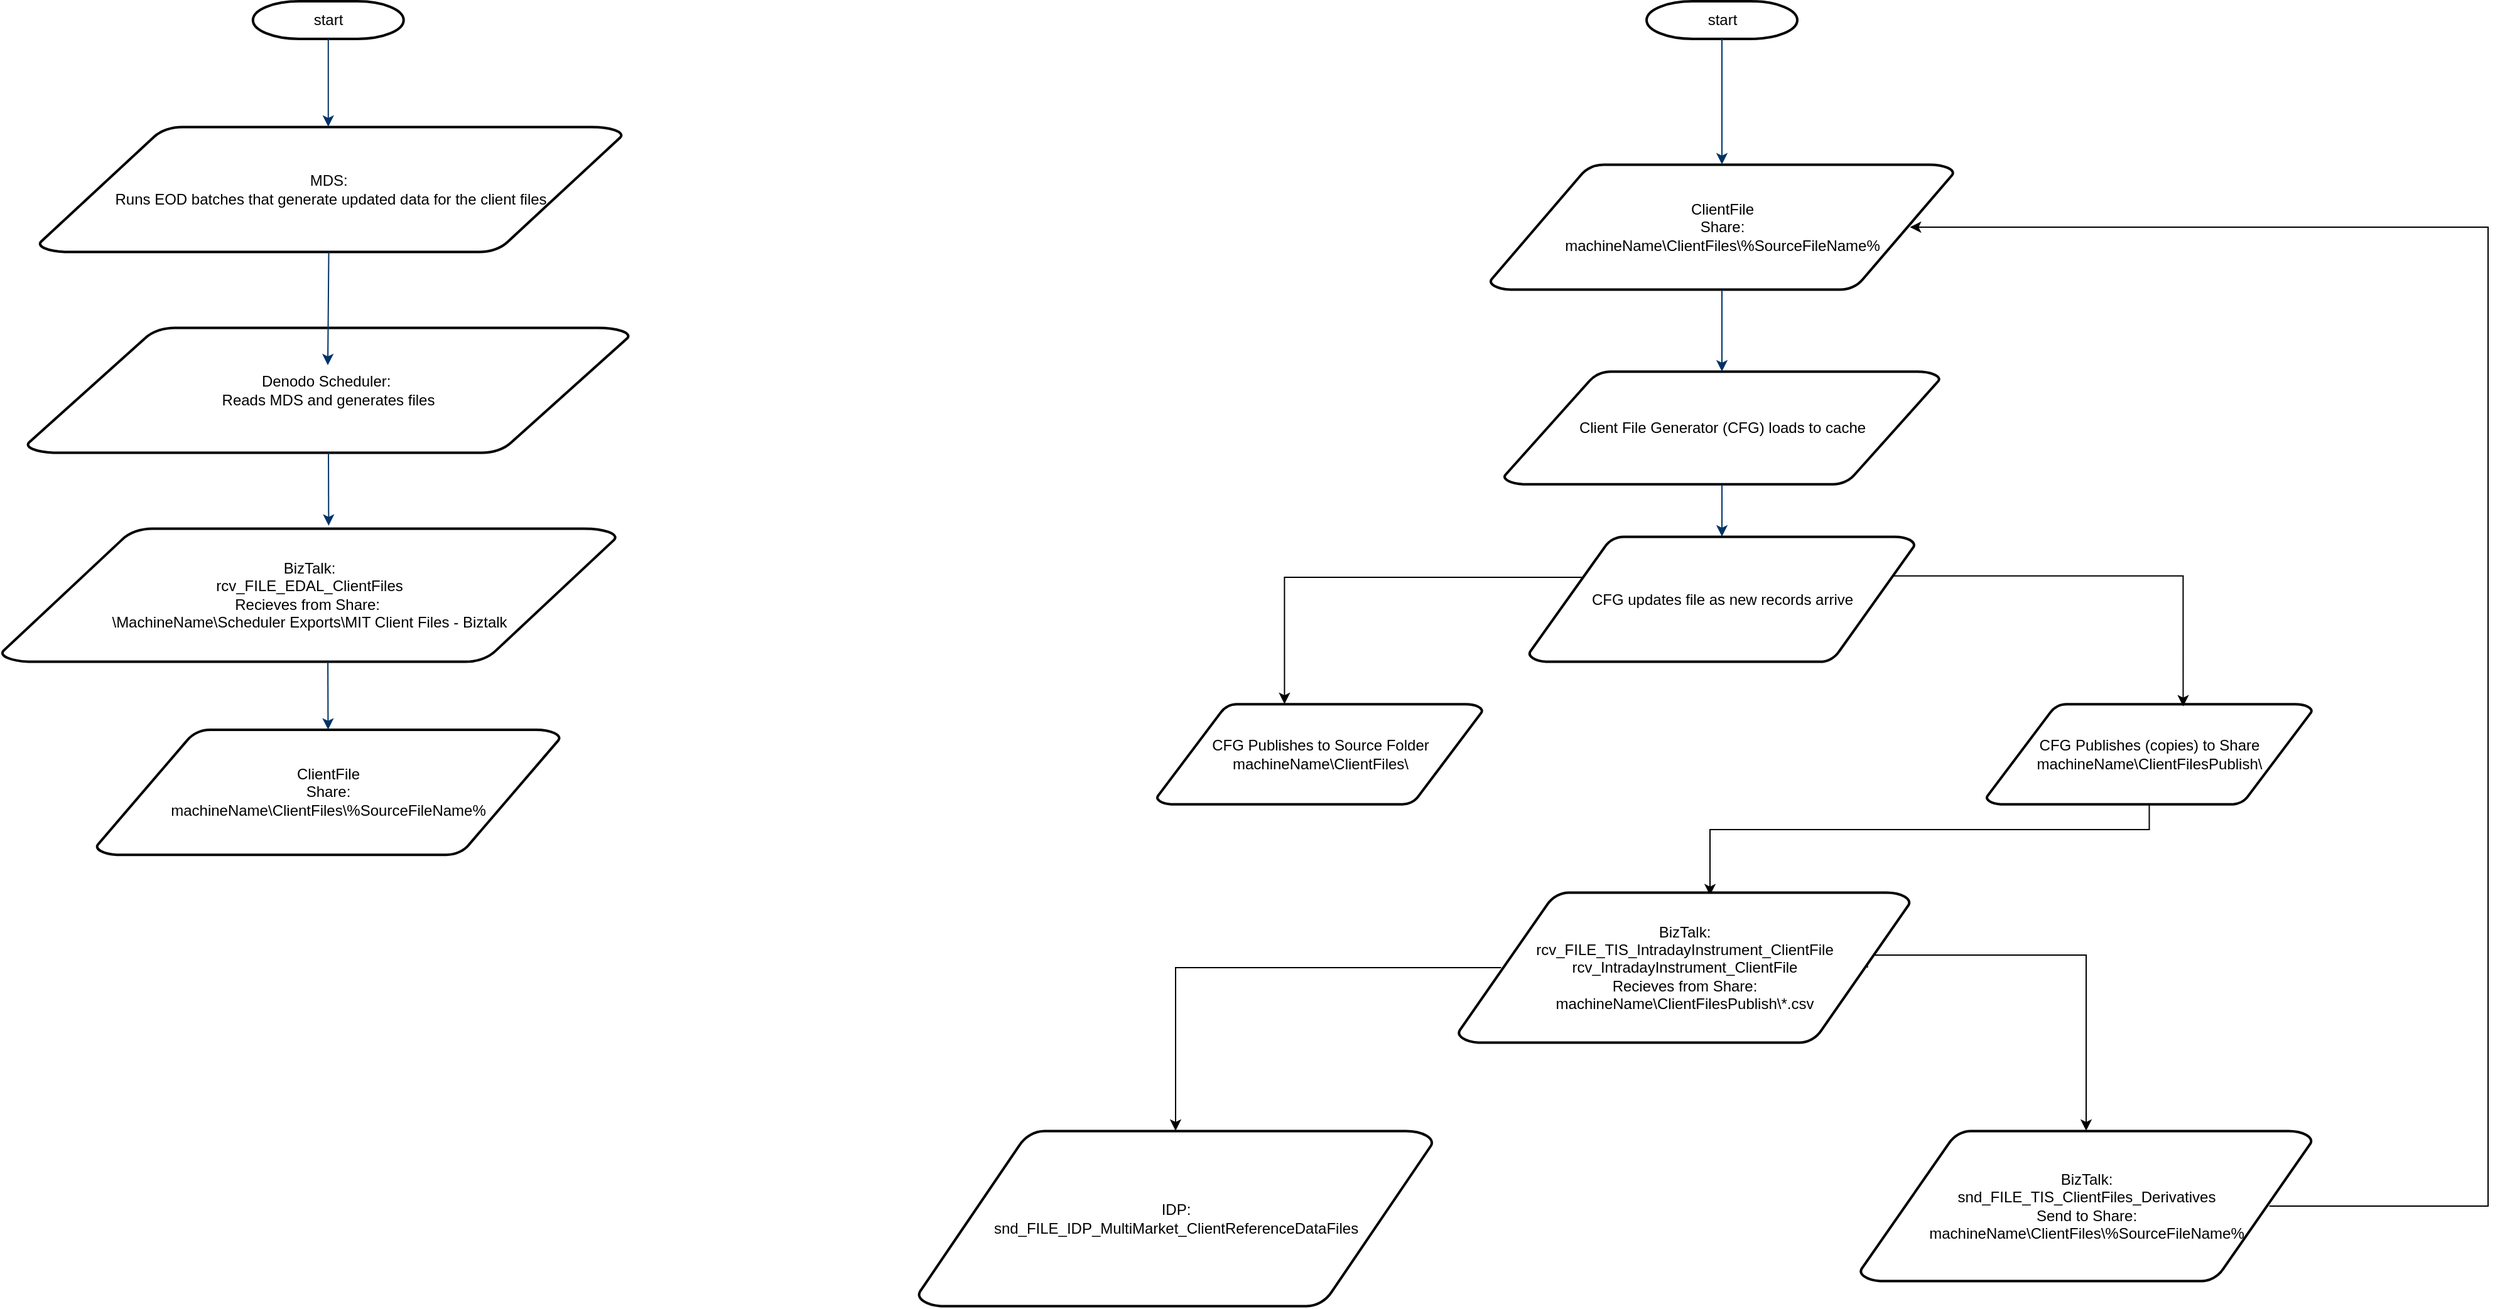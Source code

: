<mxfile version="23.1.5" type="github">
  <diagram id="6a731a19-8d31-9384-78a2-239565b7b9f0" name="Page-1">
    <mxGraphModel dx="3012" dy="1641" grid="1" gridSize="10" guides="1" tooltips="1" connect="1" arrows="1" fold="1" page="1" pageScale="1" pageWidth="1169" pageHeight="827" background="none" math="0" shadow="0">
      <root>
        <mxCell id="0" />
        <mxCell id="1" parent="0" />
        <mxCell id="2" value="start" style="shape=mxgraph.flowchart.terminator;strokeWidth=2;gradientColor=none;gradientDirection=north;fontStyle=0;html=1;" parent="1" vertex="1">
          <mxGeometry x="250.01" y="-20" width="120" height="30" as="geometry" />
        </mxCell>
        <mxCell id="3" value="ClientFile&lt;br&gt;Share:&lt;br style=&quot;border-color: var(--border-color);&quot;&gt;machineName\\ClientFiles\%SourceFileName%" style="shape=mxgraph.flowchart.data;strokeWidth=2;gradientColor=none;gradientDirection=north;fontStyle=0;html=1;" parent="1" vertex="1">
          <mxGeometry x="125.26" y="110" width="369.5" height="100" as="geometry" />
        </mxCell>
        <mxCell id="UXoPM91XF1K50CHm7Cyn-50" value="" style="edgeStyle=orthogonalEdgeStyle;rounded=0;orthogonalLoop=1;jettySize=auto;html=1;entryX=0.557;entryY=0.02;entryDx=0;entryDy=0;entryPerimeter=0;" edge="1" parent="1" source="4" target="13">
          <mxGeometry relative="1" as="geometry">
            <mxPoint x="549.846" y="710" as="targetPoint" />
            <Array as="points">
              <mxPoint x="650" y="640" />
              <mxPoint x="301" y="640" />
            </Array>
          </mxGeometry>
        </mxCell>
        <mxCell id="4" value="CFG Publishes (copies) to Share&lt;br&gt;machineName\ClientFilesPublish\" style="shape=mxgraph.flowchart.data;strokeWidth=2;gradientColor=none;gradientDirection=north;fontStyle=0;html=1;" parent="1" vertex="1">
          <mxGeometry x="520.5" y="540" width="259.5" height="80" as="geometry" />
        </mxCell>
        <mxCell id="5" value="Client File Generator (CFG) loads to cache" style="shape=mxgraph.flowchart.data;strokeWidth=2;gradientColor=none;gradientDirection=north;fontStyle=0;html=1;" parent="1" vertex="1">
          <mxGeometry x="136.32" y="275" width="347.37" height="90" as="geometry" />
        </mxCell>
        <mxCell id="7" style="fontStyle=1;strokeColor=#003366;strokeWidth=1;html=1;" parent="1" source="2" target="3" edge="1">
          <mxGeometry relative="1" as="geometry" />
        </mxCell>
        <mxCell id="8" style="fontStyle=1;strokeColor=#003366;strokeWidth=1;html=1;exitX=0.5;exitY=1;exitDx=0;exitDy=0;exitPerimeter=0;" parent="1" source="3" target="5" edge="1">
          <mxGeometry relative="1" as="geometry">
            <mxPoint x="285.411" y="215.0" as="sourcePoint" />
          </mxGeometry>
        </mxCell>
        <mxCell id="9" style="entryX=0.5;entryY=0;entryPerimeter=0;fontStyle=1;strokeColor=#003366;strokeWidth=1;html=1;entryDx=0;entryDy=0;" parent="1" source="5" target="_zM-YDJ3qmBeB4hZ0uHO-55" edge="1">
          <mxGeometry relative="1" as="geometry">
            <mxPoint x="313.7" y="396.5" as="targetPoint" />
            <mxPoint x="307.254" y="371.5" as="sourcePoint" />
          </mxGeometry>
        </mxCell>
        <mxCell id="_zM-YDJ3qmBeB4hZ0uHO-58" value="" style="edgeStyle=orthogonalEdgeStyle;rounded=0;orthogonalLoop=1;jettySize=auto;html=1;entryX=0.5;entryY=0;entryDx=0;entryDy=0;entryPerimeter=0;exitX=0.905;exitY=0.5;exitDx=0;exitDy=0;exitPerimeter=0;" parent="1" source="13" target="_zM-YDJ3qmBeB4hZ0uHO-59" edge="1">
          <mxGeometry relative="1" as="geometry">
            <mxPoint x="260" y="870" as="targetPoint" />
            <Array as="points">
              <mxPoint x="600" y="740" />
            </Array>
          </mxGeometry>
        </mxCell>
        <mxCell id="13" value="BizTalk:&lt;br&gt;rcv_FILE_TIS_IntradayInstrument_ClientFile&lt;br&gt;rcv_IntradayInstrument_ClientFile&lt;br&gt;Recieves from Share:&lt;br&gt;machineName\\ClientFilesPublish\*.csv" style="shape=mxgraph.flowchart.data;strokeWidth=2;gradientColor=none;gradientDirection=north;fontStyle=0;html=1;" parent="1" vertex="1">
          <mxGeometry x="100" y="690" width="360" height="120" as="geometry" />
        </mxCell>
        <mxCell id="_zM-YDJ3qmBeB4hZ0uHO-56" value="" style="edgeStyle=orthogonalEdgeStyle;rounded=0;orthogonalLoop=1;jettySize=auto;html=1;exitX=0.144;exitY=0.325;exitDx=0;exitDy=0;exitPerimeter=0;entryX=0.392;entryY=0;entryDx=0;entryDy=0;entryPerimeter=0;" parent="1" source="_zM-YDJ3qmBeB4hZ0uHO-55" target="UXoPM91XF1K50CHm7Cyn-44" edge="1">
          <mxGeometry relative="1" as="geometry">
            <mxPoint x="185.731" y="440" as="sourcePoint" />
            <mxPoint x="-38.162" y="536.0" as="targetPoint" />
          </mxGeometry>
        </mxCell>
        <mxCell id="UXoPM91XF1K50CHm7Cyn-79" value="" style="edgeStyle=orthogonalEdgeStyle;rounded=0;orthogonalLoop=1;jettySize=auto;html=1;exitX=0.943;exitY=0.314;exitDx=0;exitDy=0;exitPerimeter=0;entryX=0.604;entryY=0.023;entryDx=0;entryDy=0;entryPerimeter=0;" edge="1" parent="1" source="_zM-YDJ3qmBeB4hZ0uHO-55" target="4">
          <mxGeometry relative="1" as="geometry">
            <mxPoint x="463.7" y="440.071" as="sourcePoint" />
            <mxPoint x="697.385" y="440" as="targetPoint" />
          </mxGeometry>
        </mxCell>
        <mxCell id="_zM-YDJ3qmBeB4hZ0uHO-55" value="CFG updates file as new records arrive" style="shape=mxgraph.flowchart.data;strokeWidth=2;gradientColor=none;gradientDirection=north;fontStyle=0;html=1;" parent="1" vertex="1">
          <mxGeometry x="156.33" y="406.5" width="307.37" height="100" as="geometry" />
        </mxCell>
        <mxCell id="_zM-YDJ3qmBeB4hZ0uHO-65" value="" style="edgeStyle=orthogonalEdgeStyle;rounded=0;orthogonalLoop=1;jettySize=auto;html=1;exitX=0.095;exitY=0.5;exitDx=0;exitDy=0;exitPerimeter=0;" parent="1" source="13" target="_zM-YDJ3qmBeB4hZ0uHO-64" edge="1">
          <mxGeometry relative="1" as="geometry" />
        </mxCell>
        <mxCell id="UXoPM91XF1K50CHm7Cyn-53" value="" style="edgeStyle=orthogonalEdgeStyle;rounded=0;orthogonalLoop=1;jettySize=auto;html=1;entryX=0.905;entryY=0.5;entryDx=0;entryDy=0;entryPerimeter=0;exitX=0.905;exitY=0.5;exitDx=0;exitDy=0;exitPerimeter=0;" edge="1" parent="1" source="_zM-YDJ3qmBeB4hZ0uHO-59" target="3">
          <mxGeometry relative="1" as="geometry">
            <mxPoint x="920" y="160" as="targetPoint" />
            <Array as="points">
              <mxPoint x="920" y="940" />
              <mxPoint x="920" y="160" />
            </Array>
          </mxGeometry>
        </mxCell>
        <mxCell id="_zM-YDJ3qmBeB4hZ0uHO-59" value="BizTalk:&lt;br&gt;snd_FILE_TIS_ClientFiles_Derivatives&lt;br&gt;Send to Share:&lt;br&gt;machineName\\ClientFiles\%SourceFileName%" style="shape=mxgraph.flowchart.data;strokeWidth=2;gradientColor=none;gradientDirection=north;fontStyle=0;html=1;" parent="1" vertex="1">
          <mxGeometry x="420" y="880" width="360" height="120" as="geometry" />
        </mxCell>
        <mxCell id="_zM-YDJ3qmBeB4hZ0uHO-64" value="IDP:&lt;br&gt;snd_FILE_IDP_MultiMarket_ClientReferenceDataFiles" style="shape=mxgraph.flowchart.data;strokeWidth=2;gradientColor=none;gradientDirection=north;fontStyle=0;html=1;" parent="1" vertex="1">
          <mxGeometry x="-330" y="880" width="410" height="140" as="geometry" />
        </mxCell>
        <mxCell id="UXoPM91XF1K50CHm7Cyn-44" value="CFG Publishes to Source Folder&lt;br&gt;machineName\ClientFiles\" style="shape=mxgraph.flowchart.data;strokeWidth=2;gradientColor=none;gradientDirection=north;fontStyle=0;html=1;" vertex="1" parent="1">
          <mxGeometry x="-140" y="540" width="259.5" height="80" as="geometry" />
        </mxCell>
        <mxCell id="UXoPM91XF1K50CHm7Cyn-54" value="start" style="shape=mxgraph.flowchart.terminator;strokeWidth=2;gradientColor=none;gradientDirection=north;fontStyle=0;html=1;" vertex="1" parent="1">
          <mxGeometry x="-859.62" y="-20" width="120" height="30" as="geometry" />
        </mxCell>
        <mxCell id="UXoPM91XF1K50CHm7Cyn-55" value="MDS:&amp;nbsp;&lt;div&gt;Runs EOD batches that generate updated data for the client files&lt;/div&gt;" style="shape=mxgraph.flowchart.data;strokeWidth=2;gradientColor=none;gradientDirection=north;fontStyle=0;html=1;" vertex="1" parent="1">
          <mxGeometry x="-1030" y="80" width="464.76" height="100" as="geometry" />
        </mxCell>
        <mxCell id="UXoPM91XF1K50CHm7Cyn-58" value="Denodo Scheduler:&amp;nbsp;&lt;br&gt;Reads MDS and generates files" style="shape=mxgraph.flowchart.data;strokeWidth=2;gradientColor=none;gradientDirection=north;fontStyle=0;html=1;" vertex="1" parent="1">
          <mxGeometry x="-1039.62" y="240" width="480" height="100" as="geometry" />
        </mxCell>
        <mxCell id="UXoPM91XF1K50CHm7Cyn-59" style="fontStyle=1;strokeColor=#003366;strokeWidth=1;html=1;" edge="1" parent="1" source="UXoPM91XF1K50CHm7Cyn-54">
          <mxGeometry relative="1" as="geometry">
            <mxPoint x="-799.62" y="80.0" as="targetPoint" />
          </mxGeometry>
        </mxCell>
        <mxCell id="UXoPM91XF1K50CHm7Cyn-60" style="fontStyle=1;strokeColor=#003366;strokeWidth=1;html=1;" edge="1" parent="1">
          <mxGeometry relative="1" as="geometry">
            <mxPoint x="-799.246" y="180.0" as="sourcePoint" />
            <mxPoint x="-800" y="270" as="targetPoint" />
          </mxGeometry>
        </mxCell>
        <mxCell id="UXoPM91XF1K50CHm7Cyn-61" style="fontStyle=1;strokeColor=#003366;strokeWidth=1;html=1;entryX=0.532;entryY=-0.02;entryDx=0;entryDy=0;entryPerimeter=0;" edge="1" parent="1" source="UXoPM91XF1K50CHm7Cyn-58" target="UXoPM91XF1K50CHm7Cyn-65">
          <mxGeometry relative="1" as="geometry">
            <mxPoint x="-800" y="400" as="targetPoint" />
          </mxGeometry>
        </mxCell>
        <mxCell id="UXoPM91XF1K50CHm7Cyn-65" value="BizTalk:&lt;br&gt;rcv_FILE_EDAL_ClientFiles&lt;br&gt;Recieves from Share:&amp;nbsp;&lt;br&gt;\\MachineName\Scheduler Exports\MIT Client Files - Biztalk" style="shape=mxgraph.flowchart.data;strokeWidth=2;gradientColor=none;gradientDirection=north;fontStyle=0;html=1;" vertex="1" parent="1">
          <mxGeometry x="-1060" y="400" width="490" height="106.5" as="geometry" />
        </mxCell>
        <mxCell id="UXoPM91XF1K50CHm7Cyn-72" value="ClientFile&lt;br&gt;Share:&lt;br style=&quot;border-color: var(--border-color);&quot;&gt;machineName\\ClientFiles\%SourceFileName%" style="shape=mxgraph.flowchart.data;strokeWidth=2;gradientColor=none;gradientDirection=north;fontStyle=0;html=1;" vertex="1" parent="1">
          <mxGeometry x="-984.37" y="560.32" width="369.5" height="100" as="geometry" />
        </mxCell>
        <mxCell id="UXoPM91XF1K50CHm7Cyn-73" style="fontStyle=1;strokeColor=#003366;strokeWidth=1;html=1;exitX=0.458;exitY=0.997;exitDx=0;exitDy=0;exitPerimeter=0;" edge="1" parent="1" target="UXoPM91XF1K50CHm7Cyn-72">
          <mxGeometry relative="1" as="geometry">
            <mxPoint x="-799.95" y="506.5" as="sourcePoint" />
          </mxGeometry>
        </mxCell>
      </root>
    </mxGraphModel>
  </diagram>
</mxfile>
